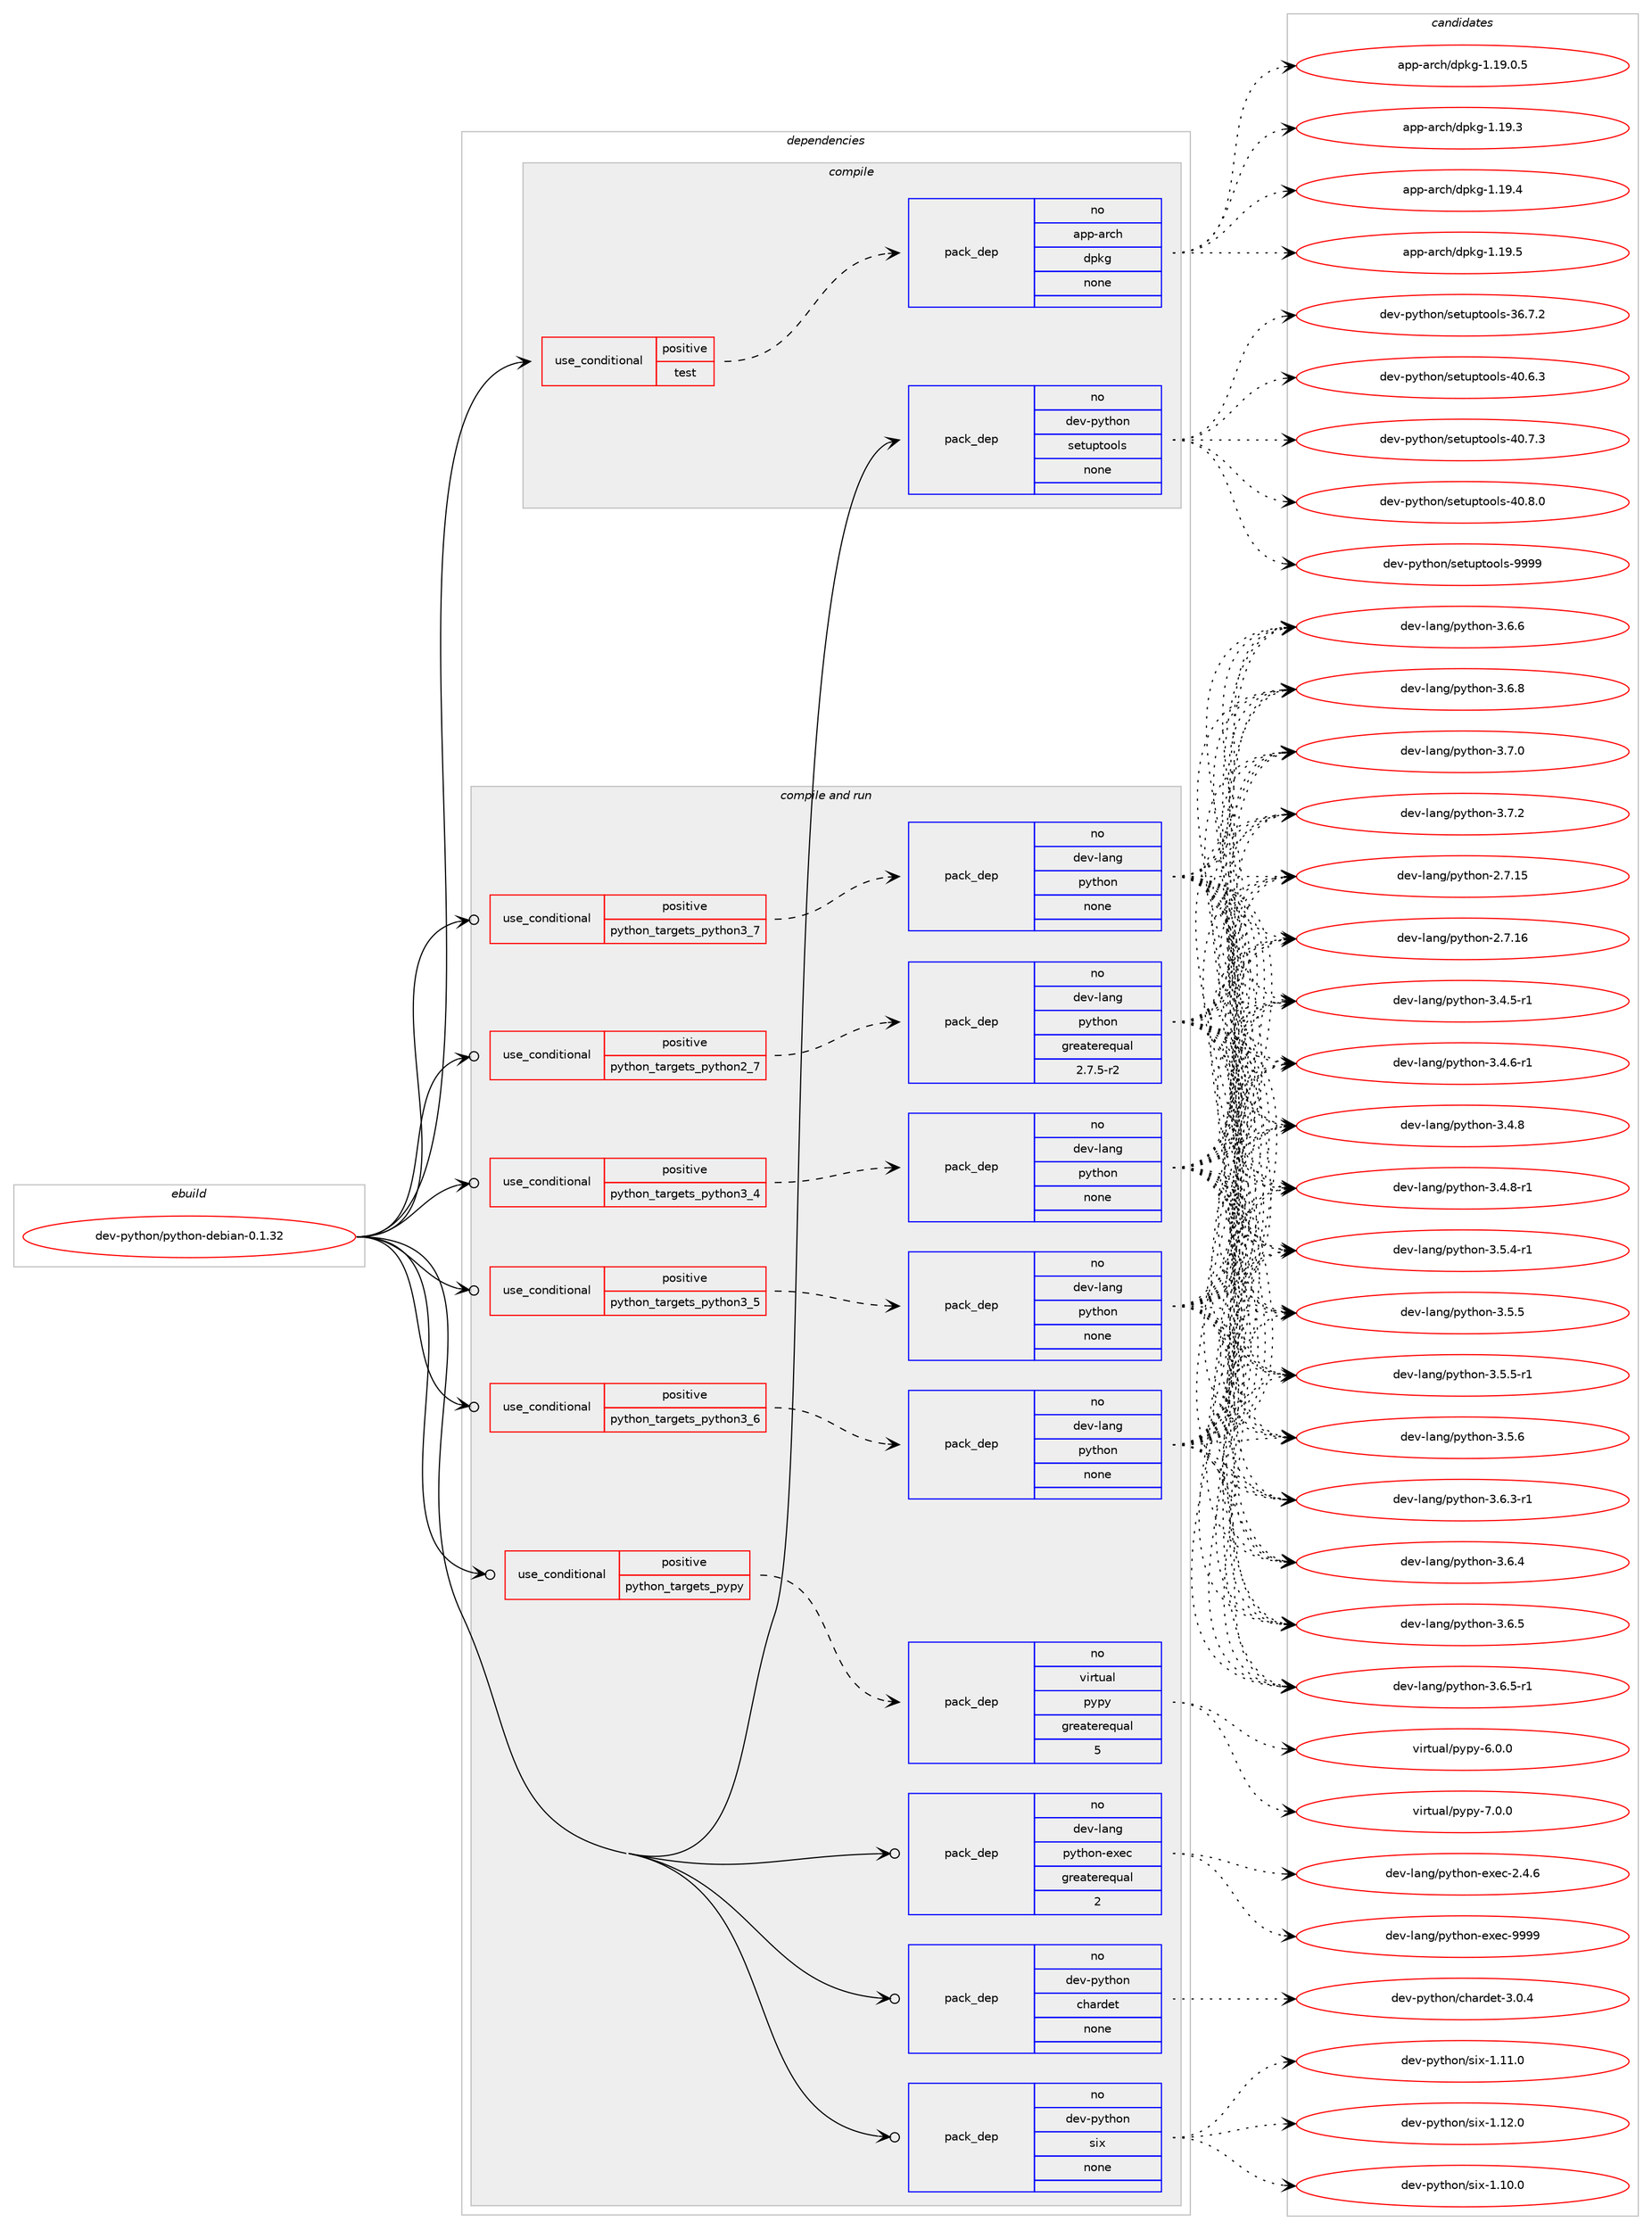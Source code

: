 digraph prolog {

# *************
# Graph options
# *************

newrank=true;
concentrate=true;
compound=true;
graph [rankdir=LR,fontname=Helvetica,fontsize=10,ranksep=1.5];#, ranksep=2.5, nodesep=0.2];
edge  [arrowhead=vee];
node  [fontname=Helvetica,fontsize=10];

# **********
# The ebuild
# **********

subgraph cluster_leftcol {
color=gray;
rank=same;
label=<<i>ebuild</i>>;
id [label="dev-python/python-debian-0.1.32", color=red, width=4, href="../dev-python/python-debian-0.1.32.svg"];
}

# ****************
# The dependencies
# ****************

subgraph cluster_midcol {
color=gray;
label=<<i>dependencies</i>>;
subgraph cluster_compile {
fillcolor="#eeeeee";
style=filled;
label=<<i>compile</i>>;
subgraph cond382546 {
dependency1434605 [label=<<TABLE BORDER="0" CELLBORDER="1" CELLSPACING="0" CELLPADDING="4"><TR><TD ROWSPAN="3" CELLPADDING="10">use_conditional</TD></TR><TR><TD>positive</TD></TR><TR><TD>test</TD></TR></TABLE>>, shape=none, color=red];
subgraph pack1028706 {
dependency1434606 [label=<<TABLE BORDER="0" CELLBORDER="1" CELLSPACING="0" CELLPADDING="4" WIDTH="220"><TR><TD ROWSPAN="6" CELLPADDING="30">pack_dep</TD></TR><TR><TD WIDTH="110">no</TD></TR><TR><TD>app-arch</TD></TR><TR><TD>dpkg</TD></TR><TR><TD>none</TD></TR><TR><TD></TD></TR></TABLE>>, shape=none, color=blue];
}
dependency1434605:e -> dependency1434606:w [weight=20,style="dashed",arrowhead="vee"];
}
id:e -> dependency1434605:w [weight=20,style="solid",arrowhead="vee"];
subgraph pack1028707 {
dependency1434607 [label=<<TABLE BORDER="0" CELLBORDER="1" CELLSPACING="0" CELLPADDING="4" WIDTH="220"><TR><TD ROWSPAN="6" CELLPADDING="30">pack_dep</TD></TR><TR><TD WIDTH="110">no</TD></TR><TR><TD>dev-python</TD></TR><TR><TD>setuptools</TD></TR><TR><TD>none</TD></TR><TR><TD></TD></TR></TABLE>>, shape=none, color=blue];
}
id:e -> dependency1434607:w [weight=20,style="solid",arrowhead="vee"];
}
subgraph cluster_compileandrun {
fillcolor="#eeeeee";
style=filled;
label=<<i>compile and run</i>>;
subgraph cond382547 {
dependency1434608 [label=<<TABLE BORDER="0" CELLBORDER="1" CELLSPACING="0" CELLPADDING="4"><TR><TD ROWSPAN="3" CELLPADDING="10">use_conditional</TD></TR><TR><TD>positive</TD></TR><TR><TD>python_targets_pypy</TD></TR></TABLE>>, shape=none, color=red];
subgraph pack1028708 {
dependency1434609 [label=<<TABLE BORDER="0" CELLBORDER="1" CELLSPACING="0" CELLPADDING="4" WIDTH="220"><TR><TD ROWSPAN="6" CELLPADDING="30">pack_dep</TD></TR><TR><TD WIDTH="110">no</TD></TR><TR><TD>virtual</TD></TR><TR><TD>pypy</TD></TR><TR><TD>greaterequal</TD></TR><TR><TD>5</TD></TR></TABLE>>, shape=none, color=blue];
}
dependency1434608:e -> dependency1434609:w [weight=20,style="dashed",arrowhead="vee"];
}
id:e -> dependency1434608:w [weight=20,style="solid",arrowhead="odotvee"];
subgraph cond382548 {
dependency1434610 [label=<<TABLE BORDER="0" CELLBORDER="1" CELLSPACING="0" CELLPADDING="4"><TR><TD ROWSPAN="3" CELLPADDING="10">use_conditional</TD></TR><TR><TD>positive</TD></TR><TR><TD>python_targets_python2_7</TD></TR></TABLE>>, shape=none, color=red];
subgraph pack1028709 {
dependency1434611 [label=<<TABLE BORDER="0" CELLBORDER="1" CELLSPACING="0" CELLPADDING="4" WIDTH="220"><TR><TD ROWSPAN="6" CELLPADDING="30">pack_dep</TD></TR><TR><TD WIDTH="110">no</TD></TR><TR><TD>dev-lang</TD></TR><TR><TD>python</TD></TR><TR><TD>greaterequal</TD></TR><TR><TD>2.7.5-r2</TD></TR></TABLE>>, shape=none, color=blue];
}
dependency1434610:e -> dependency1434611:w [weight=20,style="dashed",arrowhead="vee"];
}
id:e -> dependency1434610:w [weight=20,style="solid",arrowhead="odotvee"];
subgraph cond382549 {
dependency1434612 [label=<<TABLE BORDER="0" CELLBORDER="1" CELLSPACING="0" CELLPADDING="4"><TR><TD ROWSPAN="3" CELLPADDING="10">use_conditional</TD></TR><TR><TD>positive</TD></TR><TR><TD>python_targets_python3_4</TD></TR></TABLE>>, shape=none, color=red];
subgraph pack1028710 {
dependency1434613 [label=<<TABLE BORDER="0" CELLBORDER="1" CELLSPACING="0" CELLPADDING="4" WIDTH="220"><TR><TD ROWSPAN="6" CELLPADDING="30">pack_dep</TD></TR><TR><TD WIDTH="110">no</TD></TR><TR><TD>dev-lang</TD></TR><TR><TD>python</TD></TR><TR><TD>none</TD></TR><TR><TD></TD></TR></TABLE>>, shape=none, color=blue];
}
dependency1434612:e -> dependency1434613:w [weight=20,style="dashed",arrowhead="vee"];
}
id:e -> dependency1434612:w [weight=20,style="solid",arrowhead="odotvee"];
subgraph cond382550 {
dependency1434614 [label=<<TABLE BORDER="0" CELLBORDER="1" CELLSPACING="0" CELLPADDING="4"><TR><TD ROWSPAN="3" CELLPADDING="10">use_conditional</TD></TR><TR><TD>positive</TD></TR><TR><TD>python_targets_python3_5</TD></TR></TABLE>>, shape=none, color=red];
subgraph pack1028711 {
dependency1434615 [label=<<TABLE BORDER="0" CELLBORDER="1" CELLSPACING="0" CELLPADDING="4" WIDTH="220"><TR><TD ROWSPAN="6" CELLPADDING="30">pack_dep</TD></TR><TR><TD WIDTH="110">no</TD></TR><TR><TD>dev-lang</TD></TR><TR><TD>python</TD></TR><TR><TD>none</TD></TR><TR><TD></TD></TR></TABLE>>, shape=none, color=blue];
}
dependency1434614:e -> dependency1434615:w [weight=20,style="dashed",arrowhead="vee"];
}
id:e -> dependency1434614:w [weight=20,style="solid",arrowhead="odotvee"];
subgraph cond382551 {
dependency1434616 [label=<<TABLE BORDER="0" CELLBORDER="1" CELLSPACING="0" CELLPADDING="4"><TR><TD ROWSPAN="3" CELLPADDING="10">use_conditional</TD></TR><TR><TD>positive</TD></TR><TR><TD>python_targets_python3_6</TD></TR></TABLE>>, shape=none, color=red];
subgraph pack1028712 {
dependency1434617 [label=<<TABLE BORDER="0" CELLBORDER="1" CELLSPACING="0" CELLPADDING="4" WIDTH="220"><TR><TD ROWSPAN="6" CELLPADDING="30">pack_dep</TD></TR><TR><TD WIDTH="110">no</TD></TR><TR><TD>dev-lang</TD></TR><TR><TD>python</TD></TR><TR><TD>none</TD></TR><TR><TD></TD></TR></TABLE>>, shape=none, color=blue];
}
dependency1434616:e -> dependency1434617:w [weight=20,style="dashed",arrowhead="vee"];
}
id:e -> dependency1434616:w [weight=20,style="solid",arrowhead="odotvee"];
subgraph cond382552 {
dependency1434618 [label=<<TABLE BORDER="0" CELLBORDER="1" CELLSPACING="0" CELLPADDING="4"><TR><TD ROWSPAN="3" CELLPADDING="10">use_conditional</TD></TR><TR><TD>positive</TD></TR><TR><TD>python_targets_python3_7</TD></TR></TABLE>>, shape=none, color=red];
subgraph pack1028713 {
dependency1434619 [label=<<TABLE BORDER="0" CELLBORDER="1" CELLSPACING="0" CELLPADDING="4" WIDTH="220"><TR><TD ROWSPAN="6" CELLPADDING="30">pack_dep</TD></TR><TR><TD WIDTH="110">no</TD></TR><TR><TD>dev-lang</TD></TR><TR><TD>python</TD></TR><TR><TD>none</TD></TR><TR><TD></TD></TR></TABLE>>, shape=none, color=blue];
}
dependency1434618:e -> dependency1434619:w [weight=20,style="dashed",arrowhead="vee"];
}
id:e -> dependency1434618:w [weight=20,style="solid",arrowhead="odotvee"];
subgraph pack1028714 {
dependency1434620 [label=<<TABLE BORDER="0" CELLBORDER="1" CELLSPACING="0" CELLPADDING="4" WIDTH="220"><TR><TD ROWSPAN="6" CELLPADDING="30">pack_dep</TD></TR><TR><TD WIDTH="110">no</TD></TR><TR><TD>dev-lang</TD></TR><TR><TD>python-exec</TD></TR><TR><TD>greaterequal</TD></TR><TR><TD>2</TD></TR></TABLE>>, shape=none, color=blue];
}
id:e -> dependency1434620:w [weight=20,style="solid",arrowhead="odotvee"];
subgraph pack1028715 {
dependency1434621 [label=<<TABLE BORDER="0" CELLBORDER="1" CELLSPACING="0" CELLPADDING="4" WIDTH="220"><TR><TD ROWSPAN="6" CELLPADDING="30">pack_dep</TD></TR><TR><TD WIDTH="110">no</TD></TR><TR><TD>dev-python</TD></TR><TR><TD>chardet</TD></TR><TR><TD>none</TD></TR><TR><TD></TD></TR></TABLE>>, shape=none, color=blue];
}
id:e -> dependency1434621:w [weight=20,style="solid",arrowhead="odotvee"];
subgraph pack1028716 {
dependency1434622 [label=<<TABLE BORDER="0" CELLBORDER="1" CELLSPACING="0" CELLPADDING="4" WIDTH="220"><TR><TD ROWSPAN="6" CELLPADDING="30">pack_dep</TD></TR><TR><TD WIDTH="110">no</TD></TR><TR><TD>dev-python</TD></TR><TR><TD>six</TD></TR><TR><TD>none</TD></TR><TR><TD></TD></TR></TABLE>>, shape=none, color=blue];
}
id:e -> dependency1434622:w [weight=20,style="solid",arrowhead="odotvee"];
}
subgraph cluster_run {
fillcolor="#eeeeee";
style=filled;
label=<<i>run</i>>;
}
}

# **************
# The candidates
# **************

subgraph cluster_choices {
rank=same;
color=gray;
label=<<i>candidates</i>>;

subgraph choice1028706 {
color=black;
nodesep=1;
choice9711211245971149910447100112107103454946495746484653 [label="app-arch/dpkg-1.19.0.5", color=red, width=4,href="../app-arch/dpkg-1.19.0.5.svg"];
choice971121124597114991044710011210710345494649574651 [label="app-arch/dpkg-1.19.3", color=red, width=4,href="../app-arch/dpkg-1.19.3.svg"];
choice971121124597114991044710011210710345494649574652 [label="app-arch/dpkg-1.19.4", color=red, width=4,href="../app-arch/dpkg-1.19.4.svg"];
choice971121124597114991044710011210710345494649574653 [label="app-arch/dpkg-1.19.5", color=red, width=4,href="../app-arch/dpkg-1.19.5.svg"];
dependency1434606:e -> choice9711211245971149910447100112107103454946495746484653:w [style=dotted,weight="100"];
dependency1434606:e -> choice971121124597114991044710011210710345494649574651:w [style=dotted,weight="100"];
dependency1434606:e -> choice971121124597114991044710011210710345494649574652:w [style=dotted,weight="100"];
dependency1434606:e -> choice971121124597114991044710011210710345494649574653:w [style=dotted,weight="100"];
}
subgraph choice1028707 {
color=black;
nodesep=1;
choice100101118451121211161041111104711510111611711211611111110811545515446554650 [label="dev-python/setuptools-36.7.2", color=red, width=4,href="../dev-python/setuptools-36.7.2.svg"];
choice100101118451121211161041111104711510111611711211611111110811545524846544651 [label="dev-python/setuptools-40.6.3", color=red, width=4,href="../dev-python/setuptools-40.6.3.svg"];
choice100101118451121211161041111104711510111611711211611111110811545524846554651 [label="dev-python/setuptools-40.7.3", color=red, width=4,href="../dev-python/setuptools-40.7.3.svg"];
choice100101118451121211161041111104711510111611711211611111110811545524846564648 [label="dev-python/setuptools-40.8.0", color=red, width=4,href="../dev-python/setuptools-40.8.0.svg"];
choice10010111845112121116104111110471151011161171121161111111081154557575757 [label="dev-python/setuptools-9999", color=red, width=4,href="../dev-python/setuptools-9999.svg"];
dependency1434607:e -> choice100101118451121211161041111104711510111611711211611111110811545515446554650:w [style=dotted,weight="100"];
dependency1434607:e -> choice100101118451121211161041111104711510111611711211611111110811545524846544651:w [style=dotted,weight="100"];
dependency1434607:e -> choice100101118451121211161041111104711510111611711211611111110811545524846554651:w [style=dotted,weight="100"];
dependency1434607:e -> choice100101118451121211161041111104711510111611711211611111110811545524846564648:w [style=dotted,weight="100"];
dependency1434607:e -> choice10010111845112121116104111110471151011161171121161111111081154557575757:w [style=dotted,weight="100"];
}
subgraph choice1028708 {
color=black;
nodesep=1;
choice1181051141161179710847112121112121455446484648 [label="virtual/pypy-6.0.0", color=red, width=4,href="../virtual/pypy-6.0.0.svg"];
choice1181051141161179710847112121112121455546484648 [label="virtual/pypy-7.0.0", color=red, width=4,href="../virtual/pypy-7.0.0.svg"];
dependency1434609:e -> choice1181051141161179710847112121112121455446484648:w [style=dotted,weight="100"];
dependency1434609:e -> choice1181051141161179710847112121112121455546484648:w [style=dotted,weight="100"];
}
subgraph choice1028709 {
color=black;
nodesep=1;
choice10010111845108971101034711212111610411111045504655464953 [label="dev-lang/python-2.7.15", color=red, width=4,href="../dev-lang/python-2.7.15.svg"];
choice10010111845108971101034711212111610411111045504655464954 [label="dev-lang/python-2.7.16", color=red, width=4,href="../dev-lang/python-2.7.16.svg"];
choice1001011184510897110103471121211161041111104551465246534511449 [label="dev-lang/python-3.4.5-r1", color=red, width=4,href="../dev-lang/python-3.4.5-r1.svg"];
choice1001011184510897110103471121211161041111104551465246544511449 [label="dev-lang/python-3.4.6-r1", color=red, width=4,href="../dev-lang/python-3.4.6-r1.svg"];
choice100101118451089711010347112121116104111110455146524656 [label="dev-lang/python-3.4.8", color=red, width=4,href="../dev-lang/python-3.4.8.svg"];
choice1001011184510897110103471121211161041111104551465246564511449 [label="dev-lang/python-3.4.8-r1", color=red, width=4,href="../dev-lang/python-3.4.8-r1.svg"];
choice1001011184510897110103471121211161041111104551465346524511449 [label="dev-lang/python-3.5.4-r1", color=red, width=4,href="../dev-lang/python-3.5.4-r1.svg"];
choice100101118451089711010347112121116104111110455146534653 [label="dev-lang/python-3.5.5", color=red, width=4,href="../dev-lang/python-3.5.5.svg"];
choice1001011184510897110103471121211161041111104551465346534511449 [label="dev-lang/python-3.5.5-r1", color=red, width=4,href="../dev-lang/python-3.5.5-r1.svg"];
choice100101118451089711010347112121116104111110455146534654 [label="dev-lang/python-3.5.6", color=red, width=4,href="../dev-lang/python-3.5.6.svg"];
choice1001011184510897110103471121211161041111104551465446514511449 [label="dev-lang/python-3.6.3-r1", color=red, width=4,href="../dev-lang/python-3.6.3-r1.svg"];
choice100101118451089711010347112121116104111110455146544652 [label="dev-lang/python-3.6.4", color=red, width=4,href="../dev-lang/python-3.6.4.svg"];
choice100101118451089711010347112121116104111110455146544653 [label="dev-lang/python-3.6.5", color=red, width=4,href="../dev-lang/python-3.6.5.svg"];
choice1001011184510897110103471121211161041111104551465446534511449 [label="dev-lang/python-3.6.5-r1", color=red, width=4,href="../dev-lang/python-3.6.5-r1.svg"];
choice100101118451089711010347112121116104111110455146544654 [label="dev-lang/python-3.6.6", color=red, width=4,href="../dev-lang/python-3.6.6.svg"];
choice100101118451089711010347112121116104111110455146544656 [label="dev-lang/python-3.6.8", color=red, width=4,href="../dev-lang/python-3.6.8.svg"];
choice100101118451089711010347112121116104111110455146554648 [label="dev-lang/python-3.7.0", color=red, width=4,href="../dev-lang/python-3.7.0.svg"];
choice100101118451089711010347112121116104111110455146554650 [label="dev-lang/python-3.7.2", color=red, width=4,href="../dev-lang/python-3.7.2.svg"];
dependency1434611:e -> choice10010111845108971101034711212111610411111045504655464953:w [style=dotted,weight="100"];
dependency1434611:e -> choice10010111845108971101034711212111610411111045504655464954:w [style=dotted,weight="100"];
dependency1434611:e -> choice1001011184510897110103471121211161041111104551465246534511449:w [style=dotted,weight="100"];
dependency1434611:e -> choice1001011184510897110103471121211161041111104551465246544511449:w [style=dotted,weight="100"];
dependency1434611:e -> choice100101118451089711010347112121116104111110455146524656:w [style=dotted,weight="100"];
dependency1434611:e -> choice1001011184510897110103471121211161041111104551465246564511449:w [style=dotted,weight="100"];
dependency1434611:e -> choice1001011184510897110103471121211161041111104551465346524511449:w [style=dotted,weight="100"];
dependency1434611:e -> choice100101118451089711010347112121116104111110455146534653:w [style=dotted,weight="100"];
dependency1434611:e -> choice1001011184510897110103471121211161041111104551465346534511449:w [style=dotted,weight="100"];
dependency1434611:e -> choice100101118451089711010347112121116104111110455146534654:w [style=dotted,weight="100"];
dependency1434611:e -> choice1001011184510897110103471121211161041111104551465446514511449:w [style=dotted,weight="100"];
dependency1434611:e -> choice100101118451089711010347112121116104111110455146544652:w [style=dotted,weight="100"];
dependency1434611:e -> choice100101118451089711010347112121116104111110455146544653:w [style=dotted,weight="100"];
dependency1434611:e -> choice1001011184510897110103471121211161041111104551465446534511449:w [style=dotted,weight="100"];
dependency1434611:e -> choice100101118451089711010347112121116104111110455146544654:w [style=dotted,weight="100"];
dependency1434611:e -> choice100101118451089711010347112121116104111110455146544656:w [style=dotted,weight="100"];
dependency1434611:e -> choice100101118451089711010347112121116104111110455146554648:w [style=dotted,weight="100"];
dependency1434611:e -> choice100101118451089711010347112121116104111110455146554650:w [style=dotted,weight="100"];
}
subgraph choice1028710 {
color=black;
nodesep=1;
choice10010111845108971101034711212111610411111045504655464953 [label="dev-lang/python-2.7.15", color=red, width=4,href="../dev-lang/python-2.7.15.svg"];
choice10010111845108971101034711212111610411111045504655464954 [label="dev-lang/python-2.7.16", color=red, width=4,href="../dev-lang/python-2.7.16.svg"];
choice1001011184510897110103471121211161041111104551465246534511449 [label="dev-lang/python-3.4.5-r1", color=red, width=4,href="../dev-lang/python-3.4.5-r1.svg"];
choice1001011184510897110103471121211161041111104551465246544511449 [label="dev-lang/python-3.4.6-r1", color=red, width=4,href="../dev-lang/python-3.4.6-r1.svg"];
choice100101118451089711010347112121116104111110455146524656 [label="dev-lang/python-3.4.8", color=red, width=4,href="../dev-lang/python-3.4.8.svg"];
choice1001011184510897110103471121211161041111104551465246564511449 [label="dev-lang/python-3.4.8-r1", color=red, width=4,href="../dev-lang/python-3.4.8-r1.svg"];
choice1001011184510897110103471121211161041111104551465346524511449 [label="dev-lang/python-3.5.4-r1", color=red, width=4,href="../dev-lang/python-3.5.4-r1.svg"];
choice100101118451089711010347112121116104111110455146534653 [label="dev-lang/python-3.5.5", color=red, width=4,href="../dev-lang/python-3.5.5.svg"];
choice1001011184510897110103471121211161041111104551465346534511449 [label="dev-lang/python-3.5.5-r1", color=red, width=4,href="../dev-lang/python-3.5.5-r1.svg"];
choice100101118451089711010347112121116104111110455146534654 [label="dev-lang/python-3.5.6", color=red, width=4,href="../dev-lang/python-3.5.6.svg"];
choice1001011184510897110103471121211161041111104551465446514511449 [label="dev-lang/python-3.6.3-r1", color=red, width=4,href="../dev-lang/python-3.6.3-r1.svg"];
choice100101118451089711010347112121116104111110455146544652 [label="dev-lang/python-3.6.4", color=red, width=4,href="../dev-lang/python-3.6.4.svg"];
choice100101118451089711010347112121116104111110455146544653 [label="dev-lang/python-3.6.5", color=red, width=4,href="../dev-lang/python-3.6.5.svg"];
choice1001011184510897110103471121211161041111104551465446534511449 [label="dev-lang/python-3.6.5-r1", color=red, width=4,href="../dev-lang/python-3.6.5-r1.svg"];
choice100101118451089711010347112121116104111110455146544654 [label="dev-lang/python-3.6.6", color=red, width=4,href="../dev-lang/python-3.6.6.svg"];
choice100101118451089711010347112121116104111110455146544656 [label="dev-lang/python-3.6.8", color=red, width=4,href="../dev-lang/python-3.6.8.svg"];
choice100101118451089711010347112121116104111110455146554648 [label="dev-lang/python-3.7.0", color=red, width=4,href="../dev-lang/python-3.7.0.svg"];
choice100101118451089711010347112121116104111110455146554650 [label="dev-lang/python-3.7.2", color=red, width=4,href="../dev-lang/python-3.7.2.svg"];
dependency1434613:e -> choice10010111845108971101034711212111610411111045504655464953:w [style=dotted,weight="100"];
dependency1434613:e -> choice10010111845108971101034711212111610411111045504655464954:w [style=dotted,weight="100"];
dependency1434613:e -> choice1001011184510897110103471121211161041111104551465246534511449:w [style=dotted,weight="100"];
dependency1434613:e -> choice1001011184510897110103471121211161041111104551465246544511449:w [style=dotted,weight="100"];
dependency1434613:e -> choice100101118451089711010347112121116104111110455146524656:w [style=dotted,weight="100"];
dependency1434613:e -> choice1001011184510897110103471121211161041111104551465246564511449:w [style=dotted,weight="100"];
dependency1434613:e -> choice1001011184510897110103471121211161041111104551465346524511449:w [style=dotted,weight="100"];
dependency1434613:e -> choice100101118451089711010347112121116104111110455146534653:w [style=dotted,weight="100"];
dependency1434613:e -> choice1001011184510897110103471121211161041111104551465346534511449:w [style=dotted,weight="100"];
dependency1434613:e -> choice100101118451089711010347112121116104111110455146534654:w [style=dotted,weight="100"];
dependency1434613:e -> choice1001011184510897110103471121211161041111104551465446514511449:w [style=dotted,weight="100"];
dependency1434613:e -> choice100101118451089711010347112121116104111110455146544652:w [style=dotted,weight="100"];
dependency1434613:e -> choice100101118451089711010347112121116104111110455146544653:w [style=dotted,weight="100"];
dependency1434613:e -> choice1001011184510897110103471121211161041111104551465446534511449:w [style=dotted,weight="100"];
dependency1434613:e -> choice100101118451089711010347112121116104111110455146544654:w [style=dotted,weight="100"];
dependency1434613:e -> choice100101118451089711010347112121116104111110455146544656:w [style=dotted,weight="100"];
dependency1434613:e -> choice100101118451089711010347112121116104111110455146554648:w [style=dotted,weight="100"];
dependency1434613:e -> choice100101118451089711010347112121116104111110455146554650:w [style=dotted,weight="100"];
}
subgraph choice1028711 {
color=black;
nodesep=1;
choice10010111845108971101034711212111610411111045504655464953 [label="dev-lang/python-2.7.15", color=red, width=4,href="../dev-lang/python-2.7.15.svg"];
choice10010111845108971101034711212111610411111045504655464954 [label="dev-lang/python-2.7.16", color=red, width=4,href="../dev-lang/python-2.7.16.svg"];
choice1001011184510897110103471121211161041111104551465246534511449 [label="dev-lang/python-3.4.5-r1", color=red, width=4,href="../dev-lang/python-3.4.5-r1.svg"];
choice1001011184510897110103471121211161041111104551465246544511449 [label="dev-lang/python-3.4.6-r1", color=red, width=4,href="../dev-lang/python-3.4.6-r1.svg"];
choice100101118451089711010347112121116104111110455146524656 [label="dev-lang/python-3.4.8", color=red, width=4,href="../dev-lang/python-3.4.8.svg"];
choice1001011184510897110103471121211161041111104551465246564511449 [label="dev-lang/python-3.4.8-r1", color=red, width=4,href="../dev-lang/python-3.4.8-r1.svg"];
choice1001011184510897110103471121211161041111104551465346524511449 [label="dev-lang/python-3.5.4-r1", color=red, width=4,href="../dev-lang/python-3.5.4-r1.svg"];
choice100101118451089711010347112121116104111110455146534653 [label="dev-lang/python-3.5.5", color=red, width=4,href="../dev-lang/python-3.5.5.svg"];
choice1001011184510897110103471121211161041111104551465346534511449 [label="dev-lang/python-3.5.5-r1", color=red, width=4,href="../dev-lang/python-3.5.5-r1.svg"];
choice100101118451089711010347112121116104111110455146534654 [label="dev-lang/python-3.5.6", color=red, width=4,href="../dev-lang/python-3.5.6.svg"];
choice1001011184510897110103471121211161041111104551465446514511449 [label="dev-lang/python-3.6.3-r1", color=red, width=4,href="../dev-lang/python-3.6.3-r1.svg"];
choice100101118451089711010347112121116104111110455146544652 [label="dev-lang/python-3.6.4", color=red, width=4,href="../dev-lang/python-3.6.4.svg"];
choice100101118451089711010347112121116104111110455146544653 [label="dev-lang/python-3.6.5", color=red, width=4,href="../dev-lang/python-3.6.5.svg"];
choice1001011184510897110103471121211161041111104551465446534511449 [label="dev-lang/python-3.6.5-r1", color=red, width=4,href="../dev-lang/python-3.6.5-r1.svg"];
choice100101118451089711010347112121116104111110455146544654 [label="dev-lang/python-3.6.6", color=red, width=4,href="../dev-lang/python-3.6.6.svg"];
choice100101118451089711010347112121116104111110455146544656 [label="dev-lang/python-3.6.8", color=red, width=4,href="../dev-lang/python-3.6.8.svg"];
choice100101118451089711010347112121116104111110455146554648 [label="dev-lang/python-3.7.0", color=red, width=4,href="../dev-lang/python-3.7.0.svg"];
choice100101118451089711010347112121116104111110455146554650 [label="dev-lang/python-3.7.2", color=red, width=4,href="../dev-lang/python-3.7.2.svg"];
dependency1434615:e -> choice10010111845108971101034711212111610411111045504655464953:w [style=dotted,weight="100"];
dependency1434615:e -> choice10010111845108971101034711212111610411111045504655464954:w [style=dotted,weight="100"];
dependency1434615:e -> choice1001011184510897110103471121211161041111104551465246534511449:w [style=dotted,weight="100"];
dependency1434615:e -> choice1001011184510897110103471121211161041111104551465246544511449:w [style=dotted,weight="100"];
dependency1434615:e -> choice100101118451089711010347112121116104111110455146524656:w [style=dotted,weight="100"];
dependency1434615:e -> choice1001011184510897110103471121211161041111104551465246564511449:w [style=dotted,weight="100"];
dependency1434615:e -> choice1001011184510897110103471121211161041111104551465346524511449:w [style=dotted,weight="100"];
dependency1434615:e -> choice100101118451089711010347112121116104111110455146534653:w [style=dotted,weight="100"];
dependency1434615:e -> choice1001011184510897110103471121211161041111104551465346534511449:w [style=dotted,weight="100"];
dependency1434615:e -> choice100101118451089711010347112121116104111110455146534654:w [style=dotted,weight="100"];
dependency1434615:e -> choice1001011184510897110103471121211161041111104551465446514511449:w [style=dotted,weight="100"];
dependency1434615:e -> choice100101118451089711010347112121116104111110455146544652:w [style=dotted,weight="100"];
dependency1434615:e -> choice100101118451089711010347112121116104111110455146544653:w [style=dotted,weight="100"];
dependency1434615:e -> choice1001011184510897110103471121211161041111104551465446534511449:w [style=dotted,weight="100"];
dependency1434615:e -> choice100101118451089711010347112121116104111110455146544654:w [style=dotted,weight="100"];
dependency1434615:e -> choice100101118451089711010347112121116104111110455146544656:w [style=dotted,weight="100"];
dependency1434615:e -> choice100101118451089711010347112121116104111110455146554648:w [style=dotted,weight="100"];
dependency1434615:e -> choice100101118451089711010347112121116104111110455146554650:w [style=dotted,weight="100"];
}
subgraph choice1028712 {
color=black;
nodesep=1;
choice10010111845108971101034711212111610411111045504655464953 [label="dev-lang/python-2.7.15", color=red, width=4,href="../dev-lang/python-2.7.15.svg"];
choice10010111845108971101034711212111610411111045504655464954 [label="dev-lang/python-2.7.16", color=red, width=4,href="../dev-lang/python-2.7.16.svg"];
choice1001011184510897110103471121211161041111104551465246534511449 [label="dev-lang/python-3.4.5-r1", color=red, width=4,href="../dev-lang/python-3.4.5-r1.svg"];
choice1001011184510897110103471121211161041111104551465246544511449 [label="dev-lang/python-3.4.6-r1", color=red, width=4,href="../dev-lang/python-3.4.6-r1.svg"];
choice100101118451089711010347112121116104111110455146524656 [label="dev-lang/python-3.4.8", color=red, width=4,href="../dev-lang/python-3.4.8.svg"];
choice1001011184510897110103471121211161041111104551465246564511449 [label="dev-lang/python-3.4.8-r1", color=red, width=4,href="../dev-lang/python-3.4.8-r1.svg"];
choice1001011184510897110103471121211161041111104551465346524511449 [label="dev-lang/python-3.5.4-r1", color=red, width=4,href="../dev-lang/python-3.5.4-r1.svg"];
choice100101118451089711010347112121116104111110455146534653 [label="dev-lang/python-3.5.5", color=red, width=4,href="../dev-lang/python-3.5.5.svg"];
choice1001011184510897110103471121211161041111104551465346534511449 [label="dev-lang/python-3.5.5-r1", color=red, width=4,href="../dev-lang/python-3.5.5-r1.svg"];
choice100101118451089711010347112121116104111110455146534654 [label="dev-lang/python-3.5.6", color=red, width=4,href="../dev-lang/python-3.5.6.svg"];
choice1001011184510897110103471121211161041111104551465446514511449 [label="dev-lang/python-3.6.3-r1", color=red, width=4,href="../dev-lang/python-3.6.3-r1.svg"];
choice100101118451089711010347112121116104111110455146544652 [label="dev-lang/python-3.6.4", color=red, width=4,href="../dev-lang/python-3.6.4.svg"];
choice100101118451089711010347112121116104111110455146544653 [label="dev-lang/python-3.6.5", color=red, width=4,href="../dev-lang/python-3.6.5.svg"];
choice1001011184510897110103471121211161041111104551465446534511449 [label="dev-lang/python-3.6.5-r1", color=red, width=4,href="../dev-lang/python-3.6.5-r1.svg"];
choice100101118451089711010347112121116104111110455146544654 [label="dev-lang/python-3.6.6", color=red, width=4,href="../dev-lang/python-3.6.6.svg"];
choice100101118451089711010347112121116104111110455146544656 [label="dev-lang/python-3.6.8", color=red, width=4,href="../dev-lang/python-3.6.8.svg"];
choice100101118451089711010347112121116104111110455146554648 [label="dev-lang/python-3.7.0", color=red, width=4,href="../dev-lang/python-3.7.0.svg"];
choice100101118451089711010347112121116104111110455146554650 [label="dev-lang/python-3.7.2", color=red, width=4,href="../dev-lang/python-3.7.2.svg"];
dependency1434617:e -> choice10010111845108971101034711212111610411111045504655464953:w [style=dotted,weight="100"];
dependency1434617:e -> choice10010111845108971101034711212111610411111045504655464954:w [style=dotted,weight="100"];
dependency1434617:e -> choice1001011184510897110103471121211161041111104551465246534511449:w [style=dotted,weight="100"];
dependency1434617:e -> choice1001011184510897110103471121211161041111104551465246544511449:w [style=dotted,weight="100"];
dependency1434617:e -> choice100101118451089711010347112121116104111110455146524656:w [style=dotted,weight="100"];
dependency1434617:e -> choice1001011184510897110103471121211161041111104551465246564511449:w [style=dotted,weight="100"];
dependency1434617:e -> choice1001011184510897110103471121211161041111104551465346524511449:w [style=dotted,weight="100"];
dependency1434617:e -> choice100101118451089711010347112121116104111110455146534653:w [style=dotted,weight="100"];
dependency1434617:e -> choice1001011184510897110103471121211161041111104551465346534511449:w [style=dotted,weight="100"];
dependency1434617:e -> choice100101118451089711010347112121116104111110455146534654:w [style=dotted,weight="100"];
dependency1434617:e -> choice1001011184510897110103471121211161041111104551465446514511449:w [style=dotted,weight="100"];
dependency1434617:e -> choice100101118451089711010347112121116104111110455146544652:w [style=dotted,weight="100"];
dependency1434617:e -> choice100101118451089711010347112121116104111110455146544653:w [style=dotted,weight="100"];
dependency1434617:e -> choice1001011184510897110103471121211161041111104551465446534511449:w [style=dotted,weight="100"];
dependency1434617:e -> choice100101118451089711010347112121116104111110455146544654:w [style=dotted,weight="100"];
dependency1434617:e -> choice100101118451089711010347112121116104111110455146544656:w [style=dotted,weight="100"];
dependency1434617:e -> choice100101118451089711010347112121116104111110455146554648:w [style=dotted,weight="100"];
dependency1434617:e -> choice100101118451089711010347112121116104111110455146554650:w [style=dotted,weight="100"];
}
subgraph choice1028713 {
color=black;
nodesep=1;
choice10010111845108971101034711212111610411111045504655464953 [label="dev-lang/python-2.7.15", color=red, width=4,href="../dev-lang/python-2.7.15.svg"];
choice10010111845108971101034711212111610411111045504655464954 [label="dev-lang/python-2.7.16", color=red, width=4,href="../dev-lang/python-2.7.16.svg"];
choice1001011184510897110103471121211161041111104551465246534511449 [label="dev-lang/python-3.4.5-r1", color=red, width=4,href="../dev-lang/python-3.4.5-r1.svg"];
choice1001011184510897110103471121211161041111104551465246544511449 [label="dev-lang/python-3.4.6-r1", color=red, width=4,href="../dev-lang/python-3.4.6-r1.svg"];
choice100101118451089711010347112121116104111110455146524656 [label="dev-lang/python-3.4.8", color=red, width=4,href="../dev-lang/python-3.4.8.svg"];
choice1001011184510897110103471121211161041111104551465246564511449 [label="dev-lang/python-3.4.8-r1", color=red, width=4,href="../dev-lang/python-3.4.8-r1.svg"];
choice1001011184510897110103471121211161041111104551465346524511449 [label="dev-lang/python-3.5.4-r1", color=red, width=4,href="../dev-lang/python-3.5.4-r1.svg"];
choice100101118451089711010347112121116104111110455146534653 [label="dev-lang/python-3.5.5", color=red, width=4,href="../dev-lang/python-3.5.5.svg"];
choice1001011184510897110103471121211161041111104551465346534511449 [label="dev-lang/python-3.5.5-r1", color=red, width=4,href="../dev-lang/python-3.5.5-r1.svg"];
choice100101118451089711010347112121116104111110455146534654 [label="dev-lang/python-3.5.6", color=red, width=4,href="../dev-lang/python-3.5.6.svg"];
choice1001011184510897110103471121211161041111104551465446514511449 [label="dev-lang/python-3.6.3-r1", color=red, width=4,href="../dev-lang/python-3.6.3-r1.svg"];
choice100101118451089711010347112121116104111110455146544652 [label="dev-lang/python-3.6.4", color=red, width=4,href="../dev-lang/python-3.6.4.svg"];
choice100101118451089711010347112121116104111110455146544653 [label="dev-lang/python-3.6.5", color=red, width=4,href="../dev-lang/python-3.6.5.svg"];
choice1001011184510897110103471121211161041111104551465446534511449 [label="dev-lang/python-3.6.5-r1", color=red, width=4,href="../dev-lang/python-3.6.5-r1.svg"];
choice100101118451089711010347112121116104111110455146544654 [label="dev-lang/python-3.6.6", color=red, width=4,href="../dev-lang/python-3.6.6.svg"];
choice100101118451089711010347112121116104111110455146544656 [label="dev-lang/python-3.6.8", color=red, width=4,href="../dev-lang/python-3.6.8.svg"];
choice100101118451089711010347112121116104111110455146554648 [label="dev-lang/python-3.7.0", color=red, width=4,href="../dev-lang/python-3.7.0.svg"];
choice100101118451089711010347112121116104111110455146554650 [label="dev-lang/python-3.7.2", color=red, width=4,href="../dev-lang/python-3.7.2.svg"];
dependency1434619:e -> choice10010111845108971101034711212111610411111045504655464953:w [style=dotted,weight="100"];
dependency1434619:e -> choice10010111845108971101034711212111610411111045504655464954:w [style=dotted,weight="100"];
dependency1434619:e -> choice1001011184510897110103471121211161041111104551465246534511449:w [style=dotted,weight="100"];
dependency1434619:e -> choice1001011184510897110103471121211161041111104551465246544511449:w [style=dotted,weight="100"];
dependency1434619:e -> choice100101118451089711010347112121116104111110455146524656:w [style=dotted,weight="100"];
dependency1434619:e -> choice1001011184510897110103471121211161041111104551465246564511449:w [style=dotted,weight="100"];
dependency1434619:e -> choice1001011184510897110103471121211161041111104551465346524511449:w [style=dotted,weight="100"];
dependency1434619:e -> choice100101118451089711010347112121116104111110455146534653:w [style=dotted,weight="100"];
dependency1434619:e -> choice1001011184510897110103471121211161041111104551465346534511449:w [style=dotted,weight="100"];
dependency1434619:e -> choice100101118451089711010347112121116104111110455146534654:w [style=dotted,weight="100"];
dependency1434619:e -> choice1001011184510897110103471121211161041111104551465446514511449:w [style=dotted,weight="100"];
dependency1434619:e -> choice100101118451089711010347112121116104111110455146544652:w [style=dotted,weight="100"];
dependency1434619:e -> choice100101118451089711010347112121116104111110455146544653:w [style=dotted,weight="100"];
dependency1434619:e -> choice1001011184510897110103471121211161041111104551465446534511449:w [style=dotted,weight="100"];
dependency1434619:e -> choice100101118451089711010347112121116104111110455146544654:w [style=dotted,weight="100"];
dependency1434619:e -> choice100101118451089711010347112121116104111110455146544656:w [style=dotted,weight="100"];
dependency1434619:e -> choice100101118451089711010347112121116104111110455146554648:w [style=dotted,weight="100"];
dependency1434619:e -> choice100101118451089711010347112121116104111110455146554650:w [style=dotted,weight="100"];
}
subgraph choice1028714 {
color=black;
nodesep=1;
choice1001011184510897110103471121211161041111104510112010199455046524654 [label="dev-lang/python-exec-2.4.6", color=red, width=4,href="../dev-lang/python-exec-2.4.6.svg"];
choice10010111845108971101034711212111610411111045101120101994557575757 [label="dev-lang/python-exec-9999", color=red, width=4,href="../dev-lang/python-exec-9999.svg"];
dependency1434620:e -> choice1001011184510897110103471121211161041111104510112010199455046524654:w [style=dotted,weight="100"];
dependency1434620:e -> choice10010111845108971101034711212111610411111045101120101994557575757:w [style=dotted,weight="100"];
}
subgraph choice1028715 {
color=black;
nodesep=1;
choice10010111845112121116104111110479910497114100101116455146484652 [label="dev-python/chardet-3.0.4", color=red, width=4,href="../dev-python/chardet-3.0.4.svg"];
dependency1434621:e -> choice10010111845112121116104111110479910497114100101116455146484652:w [style=dotted,weight="100"];
}
subgraph choice1028716 {
color=black;
nodesep=1;
choice100101118451121211161041111104711510512045494649484648 [label="dev-python/six-1.10.0", color=red, width=4,href="../dev-python/six-1.10.0.svg"];
choice100101118451121211161041111104711510512045494649494648 [label="dev-python/six-1.11.0", color=red, width=4,href="../dev-python/six-1.11.0.svg"];
choice100101118451121211161041111104711510512045494649504648 [label="dev-python/six-1.12.0", color=red, width=4,href="../dev-python/six-1.12.0.svg"];
dependency1434622:e -> choice100101118451121211161041111104711510512045494649484648:w [style=dotted,weight="100"];
dependency1434622:e -> choice100101118451121211161041111104711510512045494649494648:w [style=dotted,weight="100"];
dependency1434622:e -> choice100101118451121211161041111104711510512045494649504648:w [style=dotted,weight="100"];
}
}

}
